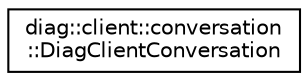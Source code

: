 digraph "Graphical Class Hierarchy"
{
 // LATEX_PDF_SIZE
  edge [fontname="Helvetica",fontsize="10",labelfontname="Helvetica",labelfontsize="10"];
  node [fontname="Helvetica",fontsize="10",shape=record];
  rankdir="LR";
  Node0 [label="diag::client::conversation\l::DiagClientConversation",height=0.2,width=0.4,color="black", fillcolor="white", style="filled",URL="$classdiag_1_1client_1_1conversation_1_1DiagClientConversation.html",tooltip="Conversation class to establish connection with a Diagnostic Server."];
}
